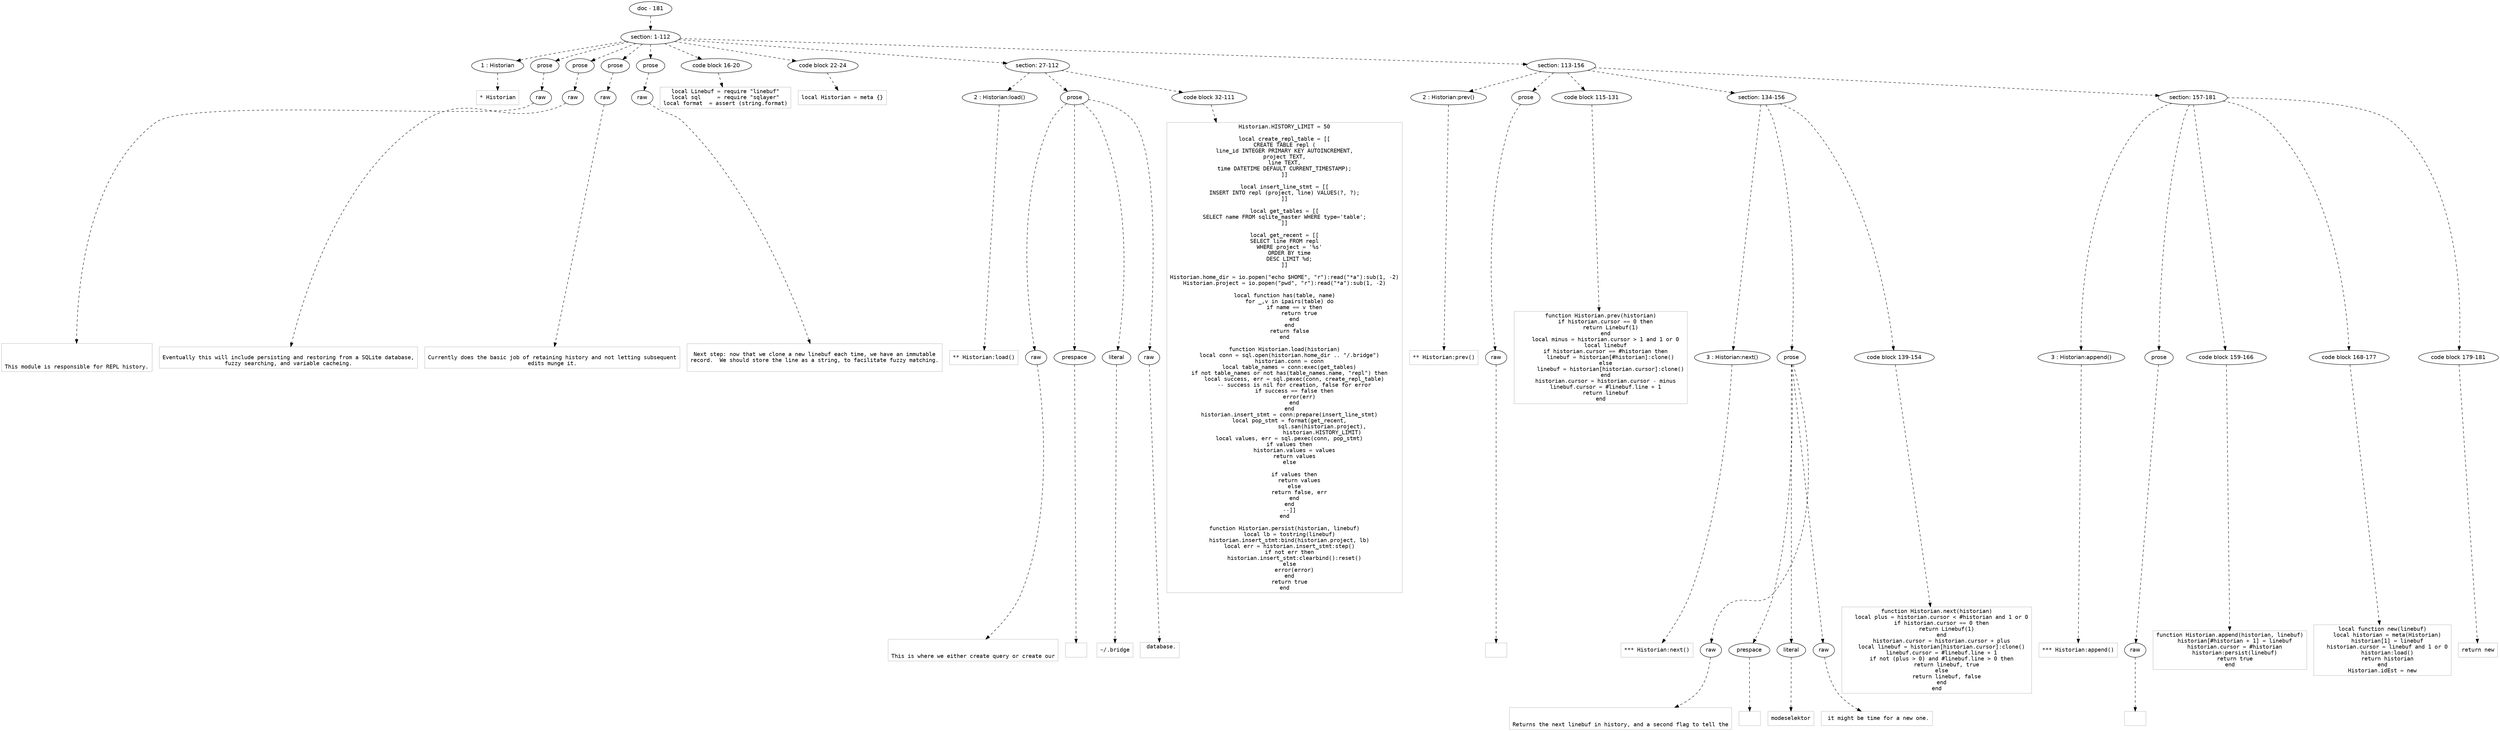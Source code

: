 digraph lpegNode {

node [fontname=Helvetica]
edge [style=dashed]

doc_0 [label="doc - 181"]


doc_0 -> { section_1}
{rank=same; section_1}

section_1 [label="section: 1-112"]


// END RANK doc_0

section_1 -> { header_2 prose_3 prose_4 prose_5 prose_6 codeblock_7 codeblock_8 section_9 section_10}
{rank=same; header_2 prose_3 prose_4 prose_5 prose_6 codeblock_7 codeblock_8 section_9 section_10}

header_2 [label="1 : Historian"]

prose_3 [label="prose"]

prose_4 [label="prose"]

prose_5 [label="prose"]

prose_6 [label="prose"]

codeblock_7 [label="code block 16-20"]

codeblock_8 [label="code block 22-24"]

section_9 [label="section: 27-112"]

section_10 [label="section: 113-156"]


// END RANK section_1

header_2 -> leaf_11
leaf_11  [color=Gray,shape=rectangle,fontname=Inconsolata,label="* Historian"]
// END RANK header_2

prose_3 -> { raw_12}
{rank=same; raw_12}

raw_12 [label="raw"]


// END RANK prose_3

raw_12 -> leaf_13
leaf_13  [color=Gray,shape=rectangle,fontname=Inconsolata,label="


This module is responsible for REPL history.
"]
// END RANK raw_12

prose_4 -> { raw_14}
{rank=same; raw_14}

raw_14 [label="raw"]


// END RANK prose_4

raw_14 -> leaf_15
leaf_15  [color=Gray,shape=rectangle,fontname=Inconsolata,label="
Eventually this will include persisting and restoring from a SQLite database,
fuzzy searching, and variable cacheing.
"]
// END RANK raw_14

prose_5 -> { raw_16}
{rank=same; raw_16}

raw_16 [label="raw"]


// END RANK prose_5

raw_16 -> leaf_17
leaf_17  [color=Gray,shape=rectangle,fontname=Inconsolata,label="
Currently does the basic job of retaining history and not letting subsequent
edits munge it.
"]
// END RANK raw_16

prose_6 -> { raw_18}
{rank=same; raw_18}

raw_18 [label="raw"]


// END RANK prose_6

raw_18 -> leaf_19
leaf_19  [color=Gray,shape=rectangle,fontname=Inconsolata,label="
Next step: now that we clone a new linebuf each time, we have an immutable
record.  We should store the line as a string, to facilitate fuzzy matching.

"]
// END RANK raw_18

codeblock_7 -> leaf_20
leaf_20  [color=Gray,shape=rectangle,fontname=Inconsolata,label="local Linebuf = require \"linebuf\"
local sql     = require \"sqlayer\"
local format  = assert (string.format)"]
// END RANK codeblock_7

codeblock_8 -> leaf_21
leaf_21  [color=Gray,shape=rectangle,fontname=Inconsolata,label="local Historian = meta {}"]
// END RANK codeblock_8

section_9 -> { header_22 prose_23 codeblock_24}
{rank=same; header_22 prose_23 codeblock_24}

header_22 [label="2 : Historian:load()"]

prose_23 [label="prose"]

codeblock_24 [label="code block 32-111"]


// END RANK section_9

header_22 -> leaf_25
leaf_25  [color=Gray,shape=rectangle,fontname=Inconsolata,label="** Historian:load()"]
// END RANK header_22

prose_23 -> { raw_26 prespace_27 literal_28 raw_29}
{rank=same; raw_26 prespace_27 literal_28 raw_29}

raw_26 [label="raw"]

prespace_27 [label="prespace"]

literal_28 [label="literal"]

raw_29 [label="raw"]


// END RANK prose_23

raw_26 -> leaf_30
leaf_30  [color=Gray,shape=rectangle,fontname=Inconsolata,label="

This is where we either create query or create our"]
// END RANK raw_26

prespace_27 -> leaf_31
leaf_31  [color=Gray,shape=rectangle,fontname=Inconsolata,label=" "]
// END RANK prespace_27

literal_28 -> leaf_32
leaf_32  [color=Gray,shape=rectangle,fontname=Inconsolata,label="~/.bridge"]
// END RANK literal_28

raw_29 -> leaf_33
leaf_33  [color=Gray,shape=rectangle,fontname=Inconsolata,label=" database.

"]
// END RANK raw_29

codeblock_24 -> leaf_34
leaf_34  [color=Gray,shape=rectangle,fontname=Inconsolata,label="Historian.HISTORY_LIMIT = 50

local create_repl_table = [[
CREATE TABLE repl (
line_id INTEGER PRIMARY KEY AUTOINCREMENT,
project TEXT,
line TEXT,
time DATETIME DEFAULT CURRENT_TIMESTAMP);
]]

local insert_line_stmt = [[
INSERT INTO repl (project, line) VALUES(?, ?);
]]

local get_tables = [[
SELECT name FROM sqlite_master WHERE type='table';
]]

local get_recent = [[
SELECT line FROM repl
   WHERE project = '%s'
   ORDER BY time
   DESC LIMIT %d;
]]

Historian.home_dir = io.popen(\"echo $HOME\", \"r\"):read(\"*a\"):sub(1, -2)
Historian.project = io.popen(\"pwd\", \"r\"):read(\"*a\"):sub(1, -2)

local function has(table, name)
   for _,v in ipairs(table) do
      if name == v then
         return true
      end
   end
   return false
end

function Historian.load(historian)
   local conn = sql.open(historian.home_dir .. \"/.bridge\")
   historian.conn = conn
   local table_names = conn:exec(get_tables)
   if not table_names or not has(table_names.name, \"repl\") then
      local success, err = sql.pexec(conn, create_repl_table)
      -- success is nil for creation, false for error
      if success == false then
         error(err)
      end
   end
   historian.insert_stmt = conn:prepare(insert_line_stmt)
   local pop_stmt = format(get_recent,
                       sql.san(historian.project),
                       historian.HISTORY_LIMIT)
   local values, err = sql.pexec(conn, pop_stmt)
   if values then
      historian.values = values
      return values
   else

      if values then
         return values
      else
         return false, err
      end
   end
   --]]
end

function Historian.persist(historian, linebuf)
   local lb = tostring(linebuf)
   historian.insert_stmt:bind(historian.project, lb)
   local err = historian.insert_stmt:step()
   if not err then
      historian.insert_stmt:clearbind():reset()
   else
      error(error)
   end
   return true
end"]
// END RANK codeblock_24

section_10 -> { header_35 prose_36 codeblock_37 section_38 section_39}
{rank=same; header_35 prose_36 codeblock_37 section_38 section_39}

header_35 [label="2 : Historian:prev()"]

prose_36 [label="prose"]

codeblock_37 [label="code block 115-131"]

section_38 [label="section: 134-156"]

section_39 [label="section: 157-181"]


// END RANK section_10

header_35 -> leaf_40
leaf_40  [color=Gray,shape=rectangle,fontname=Inconsolata,label="** Historian:prev()"]
// END RANK header_35

prose_36 -> { raw_41}
{rank=same; raw_41}

raw_41 [label="raw"]


// END RANK prose_36

raw_41 -> leaf_42
leaf_42  [color=Gray,shape=rectangle,fontname=Inconsolata,label="
"]
// END RANK raw_41

codeblock_37 -> leaf_43
leaf_43  [color=Gray,shape=rectangle,fontname=Inconsolata,label="function Historian.prev(historian)
   if historian.cursor == 0 then
      return Linebuf(1)
   end
   local minus = historian.cursor > 1 and 1 or 0
   local linebuf
   if historian.cursor == #historian then
      linebuf = historian[#historian]:clone()
   else
      linebuf = historian[historian.cursor]:clone()
   end
   historian.cursor = historian.cursor - minus
   linebuf.cursor = #linebuf.line + 1
   return linebuf
end"]
// END RANK codeblock_37

section_38 -> { header_44 prose_45 codeblock_46}
{rank=same; header_44 prose_45 codeblock_46}

header_44 [label="3 : Historian:next()"]

prose_45 [label="prose"]

codeblock_46 [label="code block 139-154"]


// END RANK section_38

header_44 -> leaf_47
leaf_47  [color=Gray,shape=rectangle,fontname=Inconsolata,label="*** Historian:next()"]
// END RANK header_44

prose_45 -> { raw_48 prespace_49 literal_50 raw_51}
{rank=same; raw_48 prespace_49 literal_50 raw_51}

raw_48 [label="raw"]

prespace_49 [label="prespace"]

literal_50 [label="literal"]

raw_51 [label="raw"]


// END RANK prose_45

raw_48 -> leaf_52
leaf_52  [color=Gray,shape=rectangle,fontname=Inconsolata,label="

Returns the next linebuf in history, and a second flag to tell the"]
// END RANK raw_48

prespace_49 -> leaf_53
leaf_53  [color=Gray,shape=rectangle,fontname=Inconsolata,label=""]
// END RANK prespace_49

literal_50 -> leaf_54
leaf_54  [color=Gray,shape=rectangle,fontname=Inconsolata,label="modeselektor"]
// END RANK literal_50

raw_51 -> leaf_55
leaf_55  [color=Gray,shape=rectangle,fontname=Inconsolata,label=" it might be time for a new one.
"]
// END RANK raw_51

codeblock_46 -> leaf_56
leaf_56  [color=Gray,shape=rectangle,fontname=Inconsolata,label="function Historian.next(historian)
   local plus = historian.cursor < #historian and 1 or 0
   if historian.cursor == 0 then
      return Linebuf(1)
   end
   historian.cursor = historian.cursor + plus
   local linebuf = historian[historian.cursor]:clone()
   linebuf.cursor = #linebuf.line + 1
   if not (plus > 0) and #linebuf.line > 0 then
      return linebuf, true
   else
      return linebuf, false
   end
end"]
// END RANK codeblock_46

section_39 -> { header_57 prose_58 codeblock_59 codeblock_60 codeblock_61}
{rank=same; header_57 prose_58 codeblock_59 codeblock_60 codeblock_61}

header_57 [label="3 : Historian:append()"]

prose_58 [label="prose"]

codeblock_59 [label="code block 159-166"]

codeblock_60 [label="code block 168-177"]

codeblock_61 [label="code block 179-181"]


// END RANK section_39

header_57 -> leaf_62
leaf_62  [color=Gray,shape=rectangle,fontname=Inconsolata,label="*** Historian:append()"]
// END RANK header_57

prose_58 -> { raw_63}
{rank=same; raw_63}

raw_63 [label="raw"]


// END RANK prose_58

raw_63 -> leaf_64
leaf_64  [color=Gray,shape=rectangle,fontname=Inconsolata,label="
"]
// END RANK raw_63

codeblock_59 -> leaf_65
leaf_65  [color=Gray,shape=rectangle,fontname=Inconsolata,label="function Historian.append(historian, linebuf)
   historian[#historian + 1] = linebuf
   historian.cursor = #historian
   historian:persist(linebuf)
   return true
end"]
// END RANK codeblock_59

codeblock_60 -> leaf_66
leaf_66  [color=Gray,shape=rectangle,fontname=Inconsolata,label="local function new(linebuf)
   local historian = meta(Historian)
   historian[1] = linebuf
   historian.cursor = linebuf and 1 or 0
   historian:load()
   return historian
end
Historian.idEst = new"]
// END RANK codeblock_60

codeblock_61 -> leaf_67
leaf_67  [color=Gray,shape=rectangle,fontname=Inconsolata,label="return new"]
// END RANK codeblock_61


}
